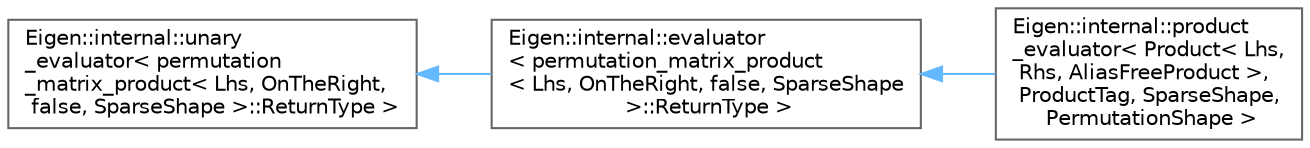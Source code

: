 digraph "类继承关系图"
{
 // LATEX_PDF_SIZE
  bgcolor="transparent";
  edge [fontname=Helvetica,fontsize=10,labelfontname=Helvetica,labelfontsize=10];
  node [fontname=Helvetica,fontsize=10,shape=box,height=0.2,width=0.4];
  rankdir="LR";
  Node0 [id="Node000000",label="Eigen::internal::unary\l_evaluator\< permutation\l_matrix_product\< Lhs, OnTheRight,\l false, SparseShape \>::ReturnType \>",height=0.2,width=0.4,color="grey40", fillcolor="white", style="filled",URL="$struct_eigen_1_1internal_1_1unary__evaluator.html",tooltip=" "];
  Node0 -> Node1 [id="edge4643_Node000000_Node000001",dir="back",color="steelblue1",style="solid",tooltip=" "];
  Node1 [id="Node000001",label="Eigen::internal::evaluator\l\< permutation_matrix_product\l\< Lhs, OnTheRight, false, SparseShape\l \>::ReturnType \>",height=0.2,width=0.4,color="grey40", fillcolor="white", style="filled",URL="$struct_eigen_1_1internal_1_1evaluator.html",tooltip=" "];
  Node1 -> Node2 [id="edge4644_Node000001_Node000002",dir="back",color="steelblue1",style="solid",tooltip=" "];
  Node2 [id="Node000002",label="Eigen::internal::product\l_evaluator\< Product\< Lhs,\l Rhs, AliasFreeProduct \>,\l ProductTag, SparseShape,\l PermutationShape \>",height=0.2,width=0.4,color="grey40", fillcolor="white", style="filled",URL="$struct_eigen_1_1internal_1_1product__evaluator_3_01_product_3_01_lhs_00_01_rhs_00_01_alias_free_9d3be1aa43ce7749965c0caa1184b53c.html",tooltip=" "];
}
